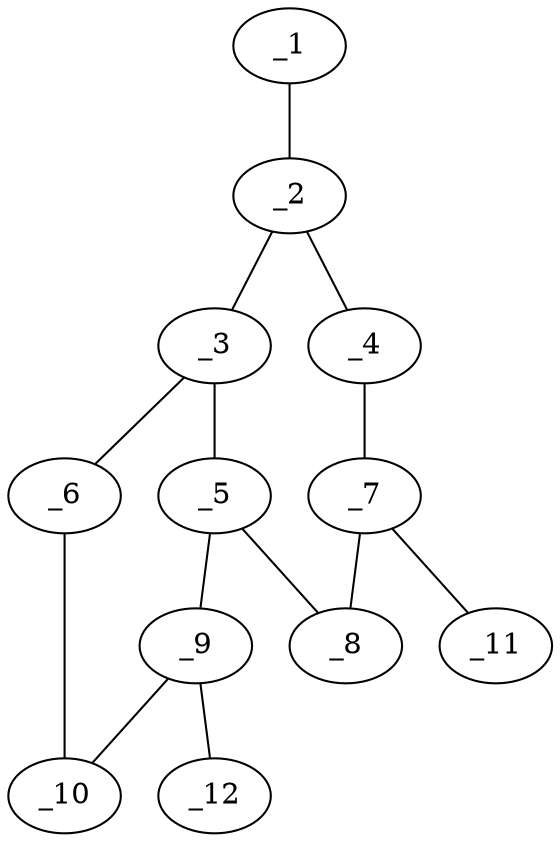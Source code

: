 graph molid4935 {
	_1	 [charge=0,
		chem=4,
		symbol="N  ",
		x="3.7321",
		y="-1.88"];
	_2	 [charge=0,
		chem=1,
		symbol="C  ",
		x="3.7321",
		y="-0.88"];
	_1 -- _2	 [valence=1];
	_3	 [charge=0,
		chem=1,
		symbol="C  ",
		x="4.5981",
		y="-0.38"];
	_2 -- _3	 [valence=2];
	_4	 [charge=0,
		chem=4,
		symbol="N  ",
		x="2.866",
		y="-0.38"];
	_2 -- _4	 [valence=1];
	_5	 [charge=0,
		chem=1,
		symbol="C  ",
		x="4.5981",
		y="0.62"];
	_3 -- _5	 [valence=1];
	_6	 [charge=0,
		chem=1,
		symbol="C  ",
		x="5.5491",
		y="-0.6891"];
	_3 -- _6	 [valence=1];
	_7	 [charge=0,
		chem=1,
		symbol="C  ",
		x="2.866",
		y="0.62"];
	_4 -- _7	 [valence=2];
	_8	 [charge=0,
		chem=4,
		symbol="N  ",
		x="3.7321",
		y="1.12"];
	_5 -- _8	 [valence=2];
	_9	 [charge=0,
		chem=4,
		symbol="N  ",
		x="5.5491",
		y="0.929"];
	_5 -- _9	 [valence=1];
	_10	 [charge=0,
		chem=4,
		symbol="N  ",
		x="6.1369",
		y="0.12"];
	_6 -- _10	 [valence=2];
	_7 -- _8	 [valence=1];
	_11	 [charge=0,
		chem=1,
		symbol="C  ",
		x=2,
		y="1.12"];
	_7 -- _11	 [valence=1];
	_9 -- _10	 [valence=1];
	_12	 [charge=0,
		chem=1,
		symbol="C  ",
		x="5.8581",
		y="1.88"];
	_9 -- _12	 [valence=1];
}
